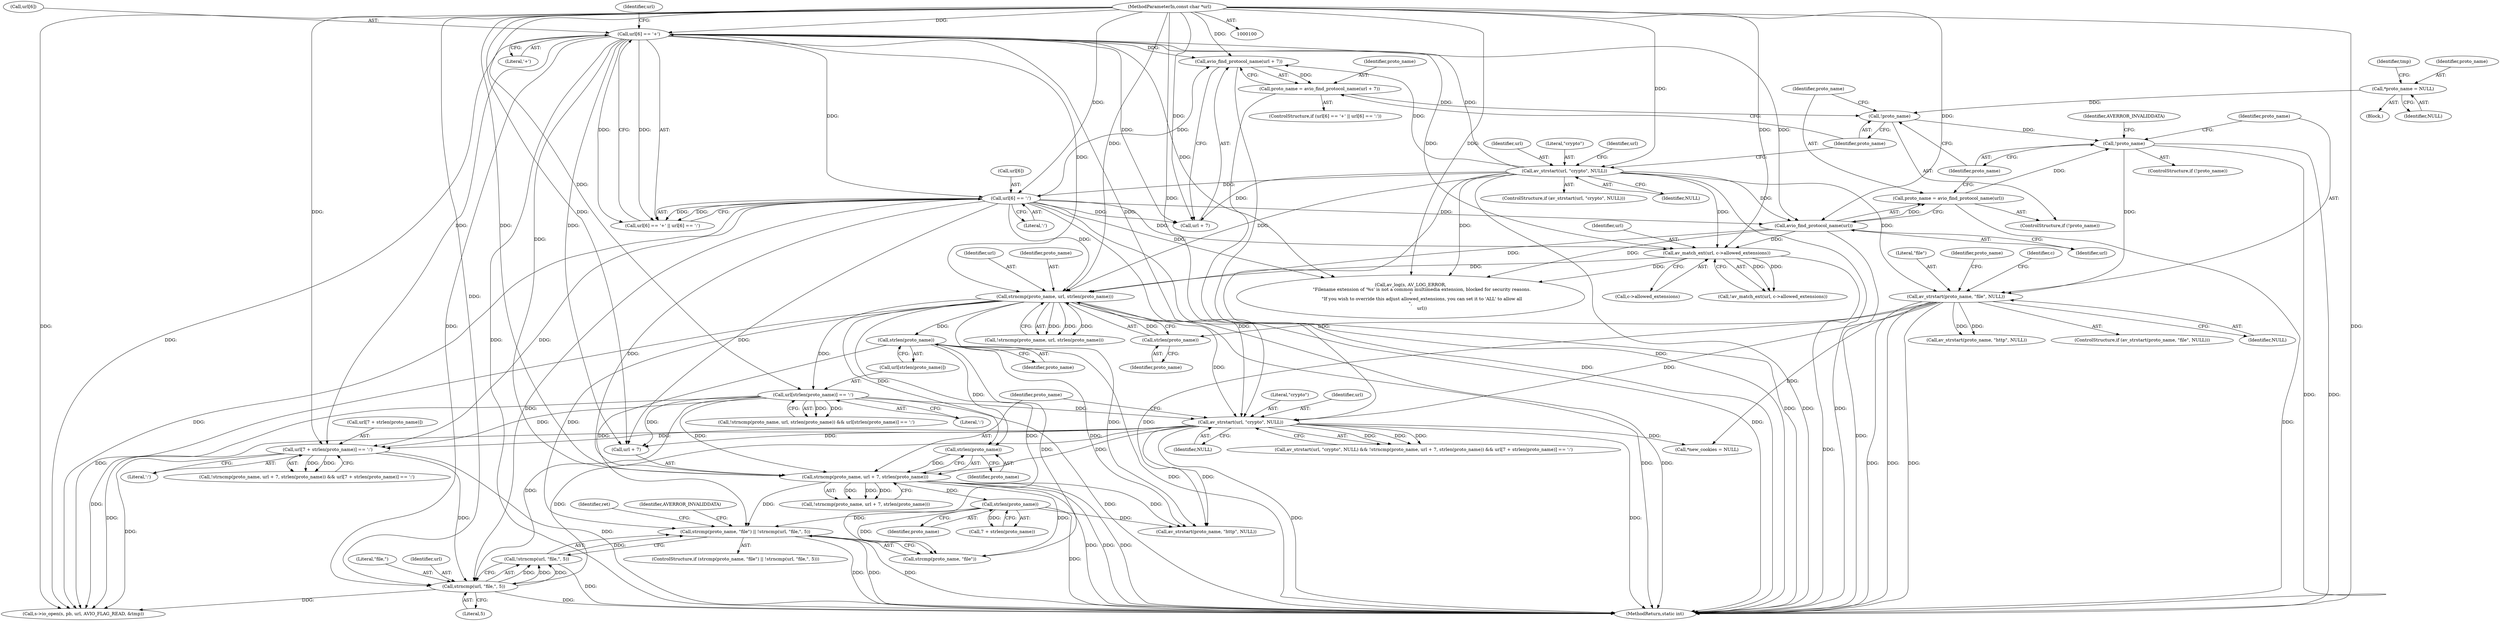 digraph "0_FFmpeg_189ff4219644532bdfa7bab28dfedaee4d6d4021@API" {
"1000246" [label="(Call,strcmp(proto_name, \"file\") || !strncmp(url, \"file,\", 5))"];
"1000209" [label="(Call,strncmp(proto_name, url, strlen(proto_name)))"];
"1000212" [label="(Call,strlen(proto_name))"];
"1000170" [label="(Call,av_strstart(proto_name, \"file\", NULL))"];
"1000165" [label="(Call,!proto_name)"];
"1000158" [label="(Call,!proto_name)"];
"1000151" [label="(Call,proto_name = avio_find_protocol_name(url + 7))"];
"1000153" [label="(Call,avio_find_protocol_name(url + 7))"];
"1000141" [label="(Call,url[6] == '+')"];
"1000134" [label="(Call,av_strstart(url, \"crypto\", NULL))"];
"1000103" [label="(MethodParameterIn,const char *url)"];
"1000146" [label="(Call,url[6] == ':')"];
"1000119" [label="(Call,*proto_name = NULL)"];
"1000160" [label="(Call,proto_name = avio_find_protocol_name(url))"];
"1000162" [label="(Call,avio_find_protocol_name(url))"];
"1000183" [label="(Call,av_match_ext(url, c->allowed_extensions))"];
"1000217" [label="(Call,strlen(proto_name))"];
"1000229" [label="(Call,strncmp(proto_name, url + 7, strlen(proto_name)))"];
"1000234" [label="(Call,strlen(proto_name))"];
"1000214" [label="(Call,url[strlen(proto_name)] == ':')"];
"1000223" [label="(Call,av_strstart(url, \"crypto\", NULL))"];
"1000241" [label="(Call,strlen(proto_name))"];
"1000250" [label="(Call,!strncmp(url, \"file,\", 5))"];
"1000251" [label="(Call,strncmp(url, \"file,\", 5))"];
"1000236" [label="(Call,url[7 + strlen(proto_name)] == ':')"];
"1000230" [label="(Identifier,proto_name)"];
"1000217" [label="(Call,strlen(proto_name))"];
"1000139" [label="(ControlStructure,if (url[6] == '+' || url[6] == ':'))"];
"1000272" [label="(Call,*new_cookies = NULL)"];
"1000135" [label="(Identifier,url)"];
"1000325" [label="(MethodReturn,static int)"];
"1000209" [label="(Call,strncmp(proto_name, url, strlen(proto_name)))"];
"1000234" [label="(Call,strlen(proto_name))"];
"1000182" [label="(Call,!av_match_ext(url, c->allowed_extensions))"];
"1000157" [label="(ControlStructure,if (!proto_name))"];
"1000259" [label="(Call,s->io_open(s, pb, url, AVIO_FLAG_READ, &tmp))"];
"1000211" [label="(Identifier,url)"];
"1000241" [label="(Call,strlen(proto_name))"];
"1000253" [label="(Literal,\"file,\")"];
"1000219" [label="(Literal,':')"];
"1000158" [label="(Call,!proto_name)"];
"1000199" [label="(Identifier,proto_name)"];
"1000125" [label="(Identifier,tmp)"];
"1000239" [label="(Call,7 + strlen(proto_name))"];
"1000159" [label="(Identifier,proto_name)"];
"1000183" [label="(Call,av_match_ext(url, c->allowed_extensions))"];
"1000184" [label="(Identifier,url)"];
"1000161" [label="(Identifier,proto_name)"];
"1000146" [label="(Call,url[6] == ':')"];
"1000226" [label="(Identifier,NULL)"];
"1000245" [label="(ControlStructure,if (strcmp(proto_name, \"file\") || !strncmp(url, \"file,\", 5)))"];
"1000243" [label="(Literal,':')"];
"1000119" [label="(Call,*proto_name = NULL)"];
"1000228" [label="(Call,!strncmp(proto_name, url + 7, strlen(proto_name)))"];
"1000225" [label="(Literal,\"crypto\")"];
"1000258" [label="(Identifier,ret)"];
"1000251" [label="(Call,strncmp(url, \"file,\", 5))"];
"1000166" [label="(Identifier,proto_name)"];
"1000160" [label="(Call,proto_name = avio_find_protocol_name(url))"];
"1000153" [label="(Call,avio_find_protocol_name(url + 7))"];
"1000223" [label="(Call,av_strstart(url, \"crypto\", NULL))"];
"1000235" [label="(Identifier,proto_name)"];
"1000170" [label="(Call,av_strstart(proto_name, \"file\", NULL))"];
"1000242" [label="(Identifier,proto_name)"];
"1000168" [label="(Identifier,AVERROR_INVALIDDATA)"];
"1000215" [label="(Call,url[strlen(proto_name)])"];
"1000107" [label="(Block,)"];
"1000236" [label="(Call,url[7 + strlen(proto_name)] == ':')"];
"1000208" [label="(Call,!strncmp(proto_name, url, strlen(proto_name)))"];
"1000133" [label="(ControlStructure,if (av_strstart(url, \"crypto\", NULL)))"];
"1000185" [label="(Call,c->allowed_extensions)"];
"1000252" [label="(Identifier,url)"];
"1000218" [label="(Identifier,proto_name)"];
"1000154" [label="(Call,url + 7)"];
"1000136" [label="(Literal,\"crypto\")"];
"1000213" [label="(Identifier,proto_name)"];
"1000145" [label="(Literal,'+')"];
"1000137" [label="(Identifier,NULL)"];
"1000319" [label="(Call,av_strstart(proto_name, \"http\", NULL))"];
"1000120" [label="(Identifier,proto_name)"];
"1000162" [label="(Call,avio_find_protocol_name(url))"];
"1000210" [label="(Identifier,proto_name)"];
"1000212" [label="(Call,strlen(proto_name))"];
"1000152" [label="(Identifier,proto_name)"];
"1000164" [label="(ControlStructure,if (!proto_name))"];
"1000147" [label="(Call,url[6])"];
"1000247" [label="(Call,strcmp(proto_name, \"file\"))"];
"1000140" [label="(Call,url[6] == '+' || url[6] == ':')"];
"1000179" [label="(Identifier,c)"];
"1000169" [label="(ControlStructure,if (av_strstart(proto_name, \"file\", NULL)))"];
"1000222" [label="(Call,av_strstart(url, \"crypto\", NULL) && !strncmp(proto_name, url + 7, strlen(proto_name)) && url[7 + strlen(proto_name)] == ':')"];
"1000134" [label="(Call,av_strstart(url, \"crypto\", NULL))"];
"1000207" [label="(Call,!strncmp(proto_name, url, strlen(proto_name)) && url[strlen(proto_name)] == ':')"];
"1000103" [label="(MethodParameterIn,const char *url)"];
"1000250" [label="(Call,!strncmp(url, \"file,\", 5))"];
"1000227" [label="(Call,!strncmp(proto_name, url + 7, strlen(proto_name)) && url[7 + strlen(proto_name)] == ':')"];
"1000224" [label="(Identifier,url)"];
"1000256" [label="(Identifier,AVERROR_INVALIDDATA)"];
"1000171" [label="(Identifier,proto_name)"];
"1000237" [label="(Call,url[7 + strlen(proto_name)])"];
"1000121" [label="(Identifier,NULL)"];
"1000173" [label="(Identifier,NULL)"];
"1000172" [label="(Literal,\"file\")"];
"1000246" [label="(Call,strcmp(proto_name, \"file\") || !strncmp(url, \"file,\", 5))"];
"1000198" [label="(Call,av_strstart(proto_name, \"http\", NULL))"];
"1000141" [label="(Call,url[6] == '+')"];
"1000163" [label="(Identifier,url)"];
"1000148" [label="(Identifier,url)"];
"1000231" [label="(Call,url + 7)"];
"1000214" [label="(Call,url[strlen(proto_name)] == ':')"];
"1000151" [label="(Call,proto_name = avio_find_protocol_name(url + 7))"];
"1000189" [label="(Call,av_log(s, AV_LOG_ERROR,\n                \"Filename extension of \'%s\' is not a common multimedia extension, blocked for security reasons.\n\"\n                \"If you wish to override this adjust allowed_extensions, you can set it to \'ALL\' to allow all\n\",\n                url))"];
"1000142" [label="(Call,url[6])"];
"1000229" [label="(Call,strncmp(proto_name, url + 7, strlen(proto_name)))"];
"1000143" [label="(Identifier,url)"];
"1000165" [label="(Call,!proto_name)"];
"1000150" [label="(Literal,':')"];
"1000254" [label="(Literal,5)"];
"1000246" -> "1000245"  [label="AST: "];
"1000246" -> "1000247"  [label="CFG: "];
"1000246" -> "1000250"  [label="CFG: "];
"1000247" -> "1000246"  [label="AST: "];
"1000250" -> "1000246"  [label="AST: "];
"1000256" -> "1000246"  [label="CFG: "];
"1000258" -> "1000246"  [label="CFG: "];
"1000246" -> "1000325"  [label="DDG: "];
"1000246" -> "1000325"  [label="DDG: "];
"1000246" -> "1000325"  [label="DDG: "];
"1000209" -> "1000246"  [label="DDG: "];
"1000217" -> "1000246"  [label="DDG: "];
"1000229" -> "1000246"  [label="DDG: "];
"1000241" -> "1000246"  [label="DDG: "];
"1000250" -> "1000246"  [label="DDG: "];
"1000209" -> "1000208"  [label="AST: "];
"1000209" -> "1000212"  [label="CFG: "];
"1000210" -> "1000209"  [label="AST: "];
"1000211" -> "1000209"  [label="AST: "];
"1000212" -> "1000209"  [label="AST: "];
"1000208" -> "1000209"  [label="CFG: "];
"1000209" -> "1000325"  [label="DDG: "];
"1000209" -> "1000325"  [label="DDG: "];
"1000209" -> "1000208"  [label="DDG: "];
"1000209" -> "1000208"  [label="DDG: "];
"1000209" -> "1000208"  [label="DDG: "];
"1000212" -> "1000209"  [label="DDG: "];
"1000141" -> "1000209"  [label="DDG: "];
"1000183" -> "1000209"  [label="DDG: "];
"1000134" -> "1000209"  [label="DDG: "];
"1000162" -> "1000209"  [label="DDG: "];
"1000146" -> "1000209"  [label="DDG: "];
"1000103" -> "1000209"  [label="DDG: "];
"1000209" -> "1000214"  [label="DDG: "];
"1000209" -> "1000217"  [label="DDG: "];
"1000209" -> "1000223"  [label="DDG: "];
"1000209" -> "1000234"  [label="DDG: "];
"1000209" -> "1000247"  [label="DDG: "];
"1000209" -> "1000259"  [label="DDG: "];
"1000209" -> "1000319"  [label="DDG: "];
"1000212" -> "1000213"  [label="CFG: "];
"1000213" -> "1000212"  [label="AST: "];
"1000170" -> "1000212"  [label="DDG: "];
"1000170" -> "1000169"  [label="AST: "];
"1000170" -> "1000173"  [label="CFG: "];
"1000171" -> "1000170"  [label="AST: "];
"1000172" -> "1000170"  [label="AST: "];
"1000173" -> "1000170"  [label="AST: "];
"1000179" -> "1000170"  [label="CFG: "];
"1000199" -> "1000170"  [label="CFG: "];
"1000170" -> "1000325"  [label="DDG: "];
"1000170" -> "1000325"  [label="DDG: "];
"1000170" -> "1000325"  [label="DDG: "];
"1000165" -> "1000170"  [label="DDG: "];
"1000134" -> "1000170"  [label="DDG: "];
"1000170" -> "1000198"  [label="DDG: "];
"1000170" -> "1000198"  [label="DDG: "];
"1000170" -> "1000223"  [label="DDG: "];
"1000170" -> "1000272"  [label="DDG: "];
"1000170" -> "1000319"  [label="DDG: "];
"1000165" -> "1000164"  [label="AST: "];
"1000165" -> "1000166"  [label="CFG: "];
"1000166" -> "1000165"  [label="AST: "];
"1000168" -> "1000165"  [label="CFG: "];
"1000171" -> "1000165"  [label="CFG: "];
"1000165" -> "1000325"  [label="DDG: "];
"1000165" -> "1000325"  [label="DDG: "];
"1000158" -> "1000165"  [label="DDG: "];
"1000160" -> "1000165"  [label="DDG: "];
"1000158" -> "1000157"  [label="AST: "];
"1000158" -> "1000159"  [label="CFG: "];
"1000159" -> "1000158"  [label="AST: "];
"1000161" -> "1000158"  [label="CFG: "];
"1000166" -> "1000158"  [label="CFG: "];
"1000151" -> "1000158"  [label="DDG: "];
"1000119" -> "1000158"  [label="DDG: "];
"1000151" -> "1000139"  [label="AST: "];
"1000151" -> "1000153"  [label="CFG: "];
"1000152" -> "1000151"  [label="AST: "];
"1000153" -> "1000151"  [label="AST: "];
"1000159" -> "1000151"  [label="CFG: "];
"1000151" -> "1000325"  [label="DDG: "];
"1000153" -> "1000151"  [label="DDG: "];
"1000153" -> "1000154"  [label="CFG: "];
"1000154" -> "1000153"  [label="AST: "];
"1000153" -> "1000325"  [label="DDG: "];
"1000141" -> "1000153"  [label="DDG: "];
"1000134" -> "1000153"  [label="DDG: "];
"1000146" -> "1000153"  [label="DDG: "];
"1000103" -> "1000153"  [label="DDG: "];
"1000141" -> "1000140"  [label="AST: "];
"1000141" -> "1000145"  [label="CFG: "];
"1000142" -> "1000141"  [label="AST: "];
"1000145" -> "1000141"  [label="AST: "];
"1000148" -> "1000141"  [label="CFG: "];
"1000140" -> "1000141"  [label="CFG: "];
"1000141" -> "1000325"  [label="DDG: "];
"1000141" -> "1000140"  [label="DDG: "];
"1000141" -> "1000140"  [label="DDG: "];
"1000134" -> "1000141"  [label="DDG: "];
"1000103" -> "1000141"  [label="DDG: "];
"1000141" -> "1000146"  [label="DDG: "];
"1000141" -> "1000154"  [label="DDG: "];
"1000141" -> "1000162"  [label="DDG: "];
"1000141" -> "1000183"  [label="DDG: "];
"1000141" -> "1000189"  [label="DDG: "];
"1000141" -> "1000223"  [label="DDG: "];
"1000141" -> "1000229"  [label="DDG: "];
"1000141" -> "1000231"  [label="DDG: "];
"1000141" -> "1000236"  [label="DDG: "];
"1000141" -> "1000251"  [label="DDG: "];
"1000141" -> "1000259"  [label="DDG: "];
"1000134" -> "1000133"  [label="AST: "];
"1000134" -> "1000137"  [label="CFG: "];
"1000135" -> "1000134"  [label="AST: "];
"1000136" -> "1000134"  [label="AST: "];
"1000137" -> "1000134"  [label="AST: "];
"1000143" -> "1000134"  [label="CFG: "];
"1000159" -> "1000134"  [label="CFG: "];
"1000134" -> "1000325"  [label="DDG: "];
"1000134" -> "1000325"  [label="DDG: "];
"1000134" -> "1000325"  [label="DDG: "];
"1000103" -> "1000134"  [label="DDG: "];
"1000134" -> "1000146"  [label="DDG: "];
"1000134" -> "1000154"  [label="DDG: "];
"1000134" -> "1000162"  [label="DDG: "];
"1000134" -> "1000183"  [label="DDG: "];
"1000134" -> "1000189"  [label="DDG: "];
"1000103" -> "1000100"  [label="AST: "];
"1000103" -> "1000325"  [label="DDG: "];
"1000103" -> "1000146"  [label="DDG: "];
"1000103" -> "1000154"  [label="DDG: "];
"1000103" -> "1000162"  [label="DDG: "];
"1000103" -> "1000183"  [label="DDG: "];
"1000103" -> "1000189"  [label="DDG: "];
"1000103" -> "1000214"  [label="DDG: "];
"1000103" -> "1000223"  [label="DDG: "];
"1000103" -> "1000229"  [label="DDG: "];
"1000103" -> "1000231"  [label="DDG: "];
"1000103" -> "1000236"  [label="DDG: "];
"1000103" -> "1000251"  [label="DDG: "];
"1000103" -> "1000259"  [label="DDG: "];
"1000146" -> "1000140"  [label="AST: "];
"1000146" -> "1000150"  [label="CFG: "];
"1000147" -> "1000146"  [label="AST: "];
"1000150" -> "1000146"  [label="AST: "];
"1000140" -> "1000146"  [label="CFG: "];
"1000146" -> "1000325"  [label="DDG: "];
"1000146" -> "1000140"  [label="DDG: "];
"1000146" -> "1000140"  [label="DDG: "];
"1000146" -> "1000154"  [label="DDG: "];
"1000146" -> "1000162"  [label="DDG: "];
"1000146" -> "1000183"  [label="DDG: "];
"1000146" -> "1000189"  [label="DDG: "];
"1000146" -> "1000223"  [label="DDG: "];
"1000146" -> "1000229"  [label="DDG: "];
"1000146" -> "1000231"  [label="DDG: "];
"1000146" -> "1000236"  [label="DDG: "];
"1000146" -> "1000251"  [label="DDG: "];
"1000146" -> "1000259"  [label="DDG: "];
"1000119" -> "1000107"  [label="AST: "];
"1000119" -> "1000121"  [label="CFG: "];
"1000120" -> "1000119"  [label="AST: "];
"1000121" -> "1000119"  [label="AST: "];
"1000125" -> "1000119"  [label="CFG: "];
"1000160" -> "1000157"  [label="AST: "];
"1000160" -> "1000162"  [label="CFG: "];
"1000161" -> "1000160"  [label="AST: "];
"1000162" -> "1000160"  [label="AST: "];
"1000166" -> "1000160"  [label="CFG: "];
"1000160" -> "1000325"  [label="DDG: "];
"1000162" -> "1000160"  [label="DDG: "];
"1000162" -> "1000163"  [label="CFG: "];
"1000163" -> "1000162"  [label="AST: "];
"1000162" -> "1000325"  [label="DDG: "];
"1000162" -> "1000183"  [label="DDG: "];
"1000162" -> "1000189"  [label="DDG: "];
"1000183" -> "1000182"  [label="AST: "];
"1000183" -> "1000185"  [label="CFG: "];
"1000184" -> "1000183"  [label="AST: "];
"1000185" -> "1000183"  [label="AST: "];
"1000182" -> "1000183"  [label="CFG: "];
"1000183" -> "1000325"  [label="DDG: "];
"1000183" -> "1000182"  [label="DDG: "];
"1000183" -> "1000182"  [label="DDG: "];
"1000183" -> "1000189"  [label="DDG: "];
"1000217" -> "1000215"  [label="AST: "];
"1000217" -> "1000218"  [label="CFG: "];
"1000218" -> "1000217"  [label="AST: "];
"1000215" -> "1000217"  [label="CFG: "];
"1000217" -> "1000325"  [label="DDG: "];
"1000217" -> "1000234"  [label="DDG: "];
"1000217" -> "1000247"  [label="DDG: "];
"1000217" -> "1000319"  [label="DDG: "];
"1000229" -> "1000228"  [label="AST: "];
"1000229" -> "1000234"  [label="CFG: "];
"1000230" -> "1000229"  [label="AST: "];
"1000231" -> "1000229"  [label="AST: "];
"1000234" -> "1000229"  [label="AST: "];
"1000228" -> "1000229"  [label="CFG: "];
"1000229" -> "1000325"  [label="DDG: "];
"1000229" -> "1000325"  [label="DDG: "];
"1000229" -> "1000325"  [label="DDG: "];
"1000229" -> "1000228"  [label="DDG: "];
"1000229" -> "1000228"  [label="DDG: "];
"1000229" -> "1000228"  [label="DDG: "];
"1000234" -> "1000229"  [label="DDG: "];
"1000214" -> "1000229"  [label="DDG: "];
"1000223" -> "1000229"  [label="DDG: "];
"1000229" -> "1000241"  [label="DDG: "];
"1000229" -> "1000247"  [label="DDG: "];
"1000229" -> "1000319"  [label="DDG: "];
"1000234" -> "1000235"  [label="CFG: "];
"1000235" -> "1000234"  [label="AST: "];
"1000214" -> "1000207"  [label="AST: "];
"1000214" -> "1000219"  [label="CFG: "];
"1000215" -> "1000214"  [label="AST: "];
"1000219" -> "1000214"  [label="AST: "];
"1000207" -> "1000214"  [label="CFG: "];
"1000214" -> "1000325"  [label="DDG: "];
"1000214" -> "1000207"  [label="DDG: "];
"1000214" -> "1000207"  [label="DDG: "];
"1000214" -> "1000223"  [label="DDG: "];
"1000214" -> "1000231"  [label="DDG: "];
"1000214" -> "1000236"  [label="DDG: "];
"1000214" -> "1000251"  [label="DDG: "];
"1000214" -> "1000259"  [label="DDG: "];
"1000223" -> "1000222"  [label="AST: "];
"1000223" -> "1000226"  [label="CFG: "];
"1000224" -> "1000223"  [label="AST: "];
"1000225" -> "1000223"  [label="AST: "];
"1000226" -> "1000223"  [label="AST: "];
"1000230" -> "1000223"  [label="CFG: "];
"1000222" -> "1000223"  [label="CFG: "];
"1000223" -> "1000325"  [label="DDG: "];
"1000223" -> "1000325"  [label="DDG: "];
"1000223" -> "1000222"  [label="DDG: "];
"1000223" -> "1000222"  [label="DDG: "];
"1000223" -> "1000222"  [label="DDG: "];
"1000223" -> "1000231"  [label="DDG: "];
"1000223" -> "1000236"  [label="DDG: "];
"1000223" -> "1000251"  [label="DDG: "];
"1000223" -> "1000259"  [label="DDG: "];
"1000223" -> "1000272"  [label="DDG: "];
"1000223" -> "1000319"  [label="DDG: "];
"1000241" -> "1000239"  [label="AST: "];
"1000241" -> "1000242"  [label="CFG: "];
"1000242" -> "1000241"  [label="AST: "];
"1000239" -> "1000241"  [label="CFG: "];
"1000241" -> "1000325"  [label="DDG: "];
"1000241" -> "1000239"  [label="DDG: "];
"1000241" -> "1000247"  [label="DDG: "];
"1000241" -> "1000319"  [label="DDG: "];
"1000250" -> "1000251"  [label="CFG: "];
"1000251" -> "1000250"  [label="AST: "];
"1000250" -> "1000325"  [label="DDG: "];
"1000251" -> "1000250"  [label="DDG: "];
"1000251" -> "1000250"  [label="DDG: "];
"1000251" -> "1000250"  [label="DDG: "];
"1000251" -> "1000254"  [label="CFG: "];
"1000252" -> "1000251"  [label="AST: "];
"1000253" -> "1000251"  [label="AST: "];
"1000254" -> "1000251"  [label="AST: "];
"1000251" -> "1000325"  [label="DDG: "];
"1000236" -> "1000251"  [label="DDG: "];
"1000251" -> "1000259"  [label="DDG: "];
"1000236" -> "1000227"  [label="AST: "];
"1000236" -> "1000243"  [label="CFG: "];
"1000237" -> "1000236"  [label="AST: "];
"1000243" -> "1000236"  [label="AST: "];
"1000227" -> "1000236"  [label="CFG: "];
"1000236" -> "1000325"  [label="DDG: "];
"1000236" -> "1000227"  [label="DDG: "];
"1000236" -> "1000227"  [label="DDG: "];
"1000236" -> "1000259"  [label="DDG: "];
}
